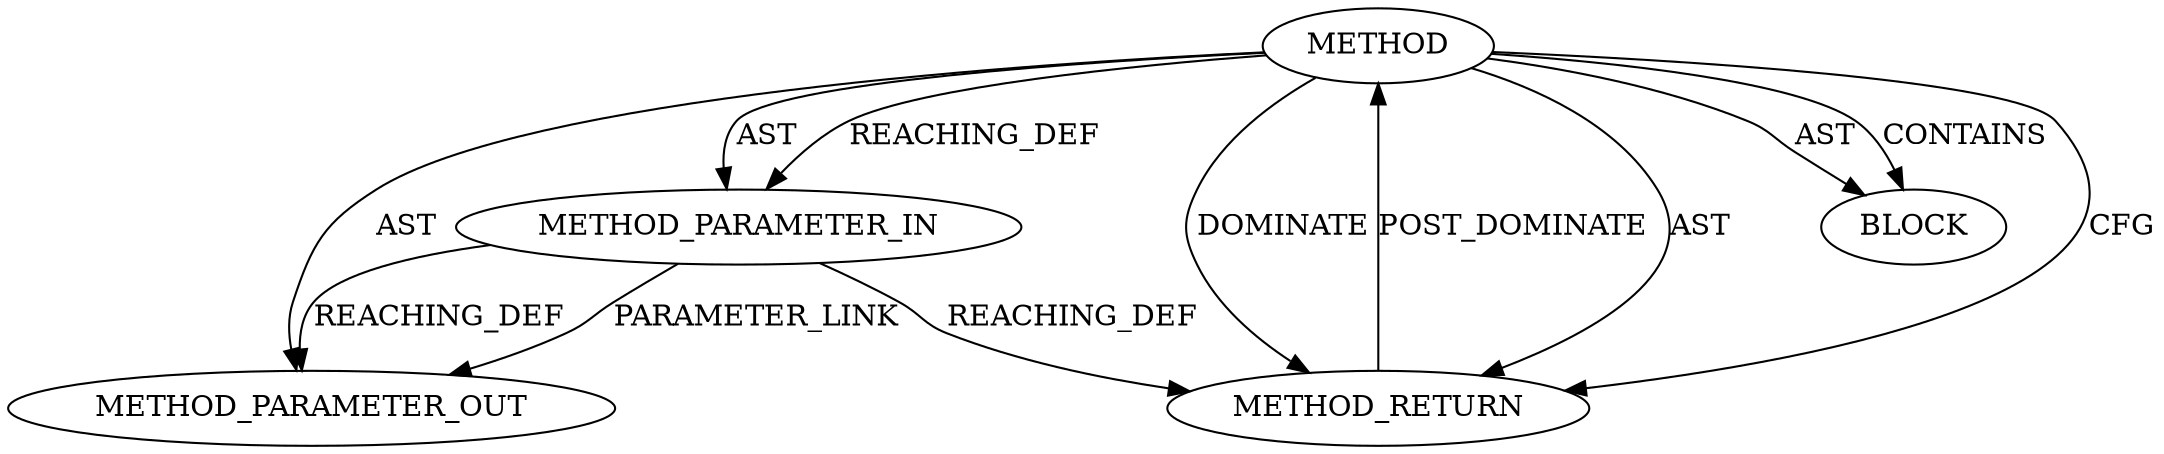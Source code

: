 digraph {
  319 [label=METHOD AST_PARENT_TYPE="NAMESPACE_BLOCK" AST_PARENT_FULL_NAME="<global>" ORDER=0 CODE="<empty>" FULL_NAME="<operator>.addressOf" IS_EXTERNAL=true FILENAME="<empty>" SIGNATURE="" NAME="<operator>.addressOf"]
  320 [label=METHOD_PARAMETER_IN ORDER=1 CODE="p1" IS_VARIADIC=false TYPE_FULL_NAME="ANY" EVALUATION_STRATEGY="BY_VALUE" INDEX=1 NAME="p1"]
  441 [label=METHOD_PARAMETER_OUT ORDER=1 CODE="p1" IS_VARIADIC=false TYPE_FULL_NAME="ANY" EVALUATION_STRATEGY="BY_VALUE" INDEX=1 NAME="p1"]
  322 [label=METHOD_RETURN ORDER=2 CODE="RET" TYPE_FULL_NAME="ANY" EVALUATION_STRATEGY="BY_VALUE"]
  321 [label=BLOCK ORDER=1 ARGUMENT_INDEX=1 CODE="<empty>" TYPE_FULL_NAME="ANY"]
  319 -> 320 [label=REACHING_DEF VARIABLE=""]
  320 -> 441 [label=REACHING_DEF VARIABLE="p1"]
  319 -> 322 [label=AST ]
  319 -> 321 [label=AST ]
  320 -> 441 [label=PARAMETER_LINK ]
  319 -> 320 [label=AST ]
  319 -> 322 [label=CFG ]
  322 -> 319 [label=POST_DOMINATE ]
  319 -> 321 [label=CONTAINS ]
  319 -> 322 [label=DOMINATE ]
  319 -> 441 [label=AST ]
  320 -> 322 [label=REACHING_DEF VARIABLE="p1"]
}

